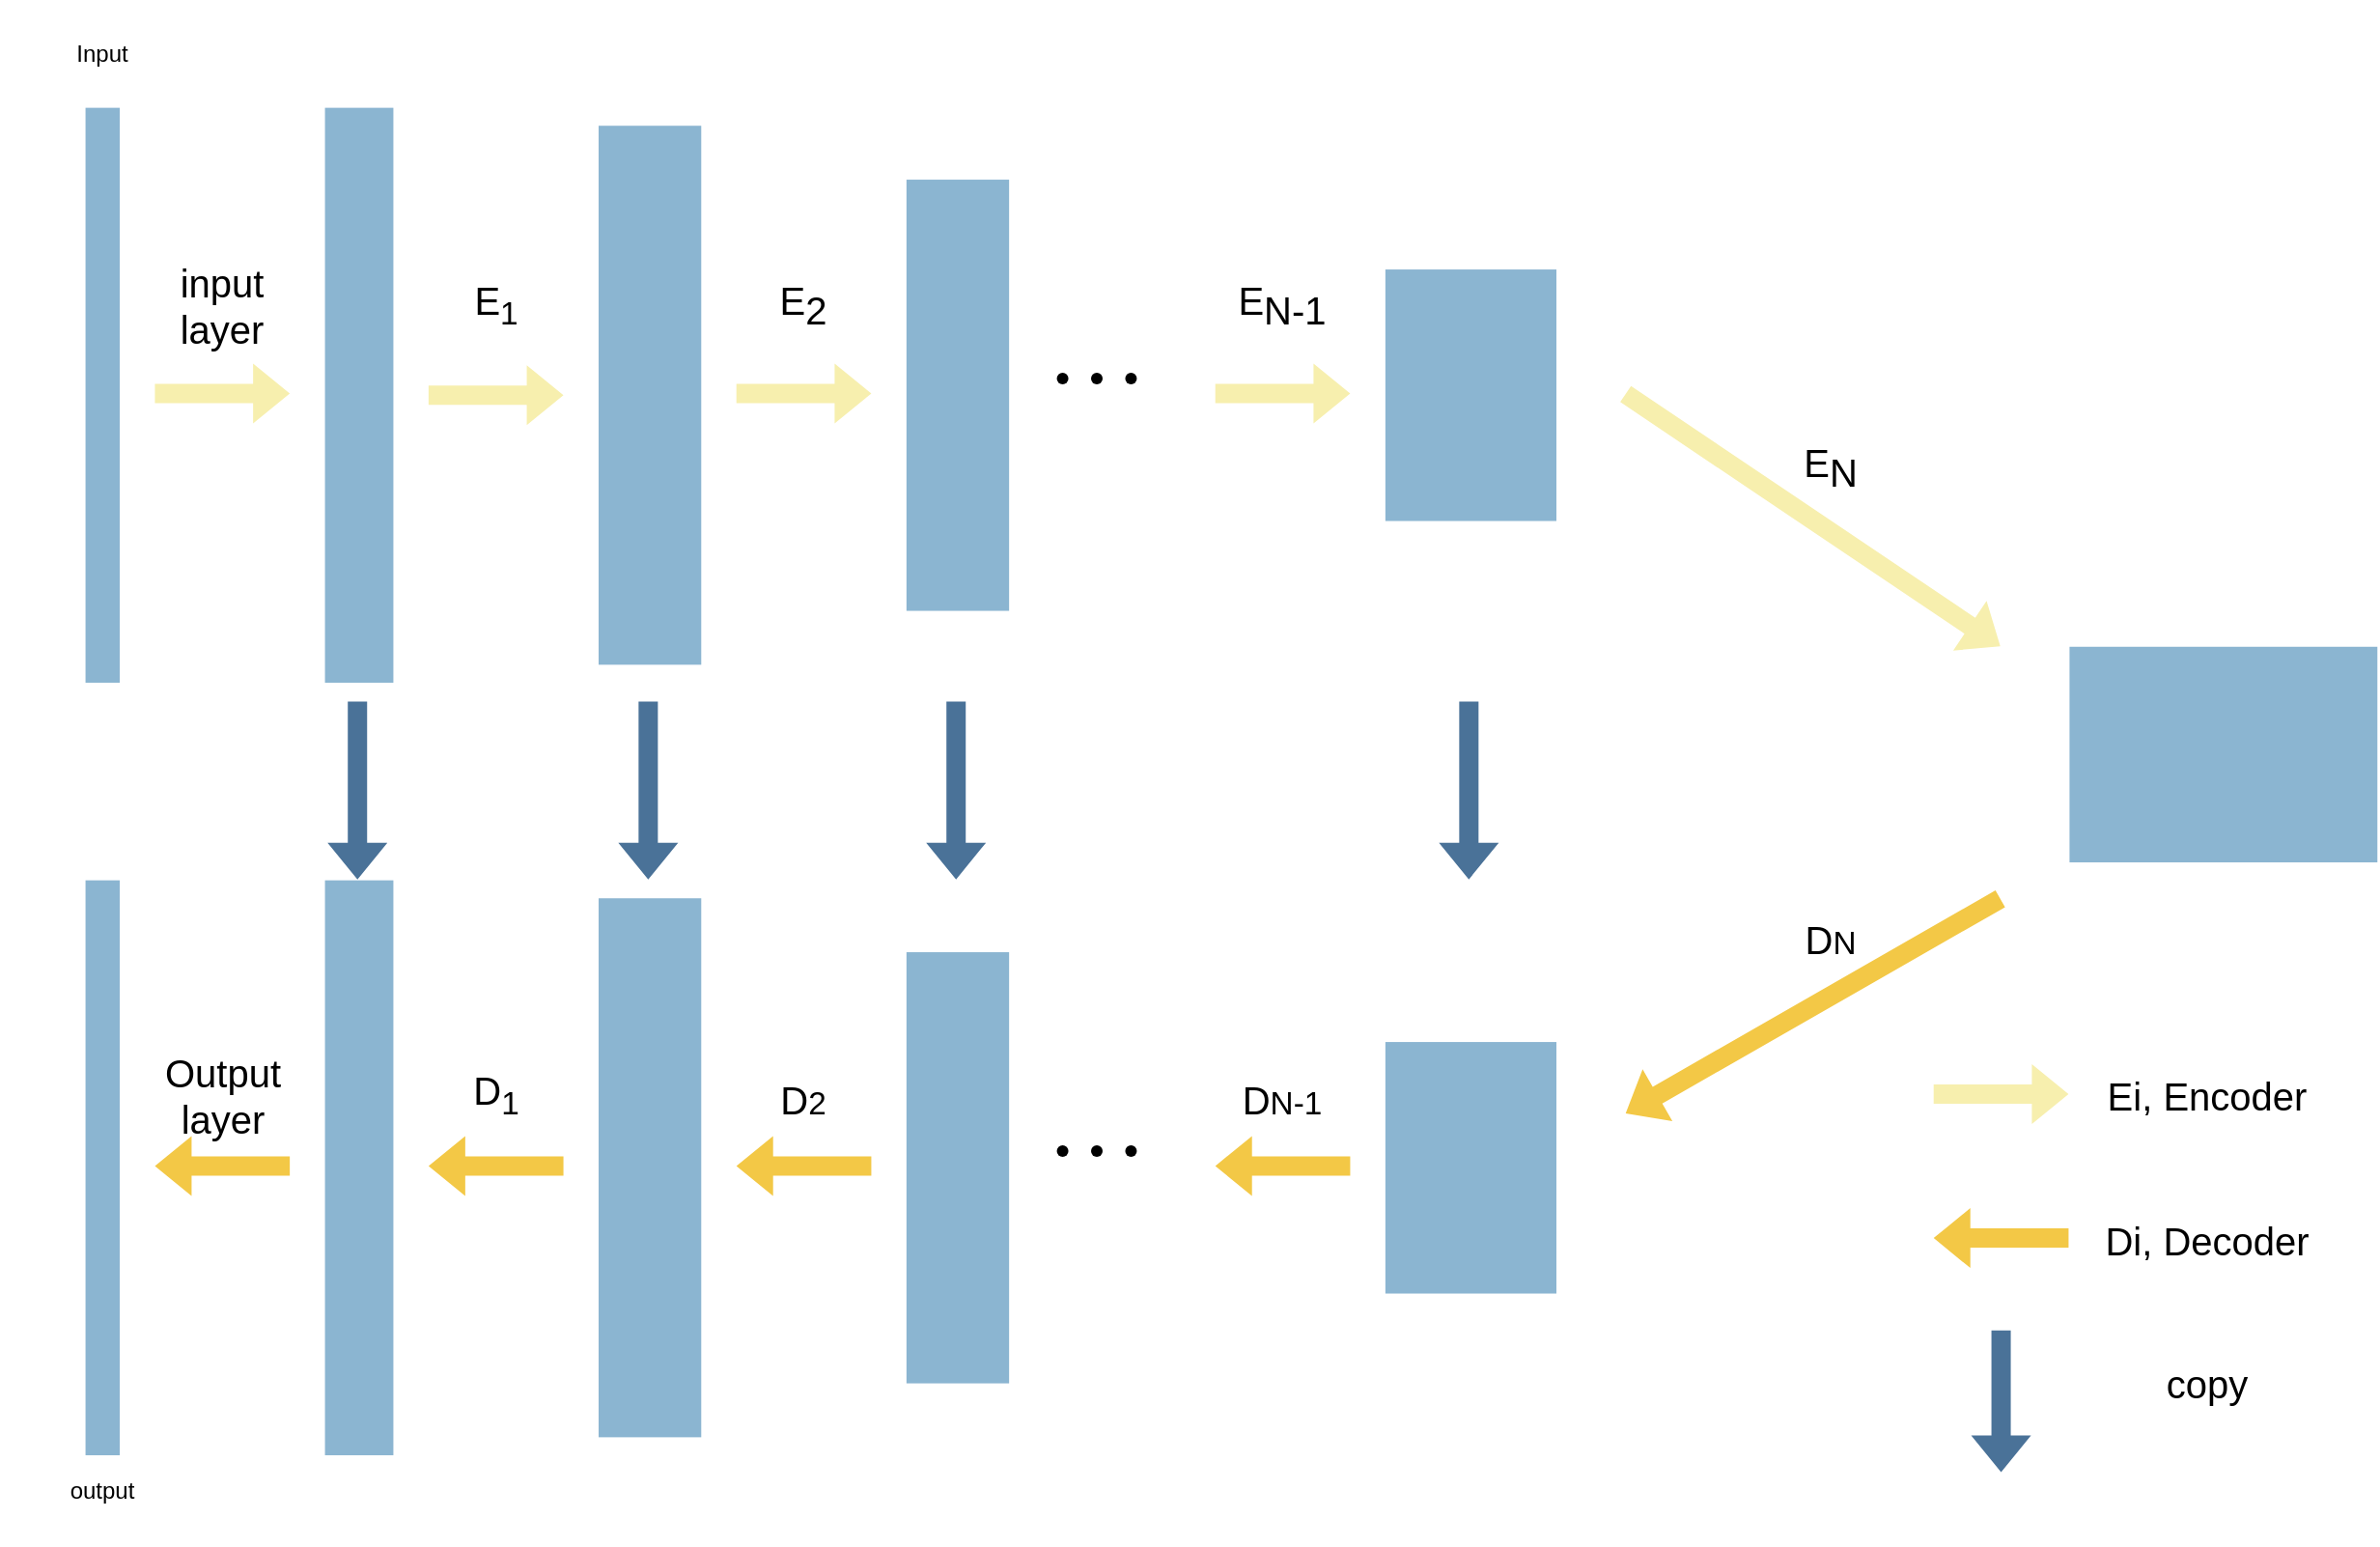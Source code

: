 <mxfile version="24.2.1" type="github">
  <diagram name="第 1 页" id="X7zsklJzZhZyyLIHyMu6">
    <mxGraphModel dx="1449" dy="1033" grid="1" gridSize="10" guides="1" tooltips="1" connect="1" arrows="1" fold="1" page="1" pageScale="1" pageWidth="1600" pageHeight="900" math="0" shadow="0">
      <root>
        <mxCell id="0" />
        <mxCell id="1" parent="0" />
        <mxCell id="IN495iSGl3dmshIJW0Bv-1" value="" style="rounded=0;whiteSpace=wrap;html=1;fillColor=#8BB5D1;strokeColor=none;" parent="1" vertex="1">
          <mxGeometry x="348.286" y="65.814" width="35.429" height="297.674" as="geometry" />
        </mxCell>
        <mxCell id="IN495iSGl3dmshIJW0Bv-2" value="Input" style="text;html=1;align=center;verticalAlign=middle;whiteSpace=wrap;rounded=0;" parent="1" vertex="1">
          <mxGeometry x="180" y="10" width="106.286" height="55.814" as="geometry" />
        </mxCell>
        <mxCell id="IN495iSGl3dmshIJW0Bv-3" value="" style="rounded=0;whiteSpace=wrap;html=1;fillColor=#8BB5D1;strokeColor=none;" parent="1" vertex="1">
          <mxGeometry x="490" y="75.116" width="53.143" height="279.07" as="geometry" />
        </mxCell>
        <mxCell id="IN495iSGl3dmshIJW0Bv-4" value="" style="rounded=0;whiteSpace=wrap;html=1;fillColor=#8BB5D1;strokeColor=none;" parent="1" vertex="1">
          <mxGeometry x="649.429" y="103.023" width="53.143" height="223.256" as="geometry" />
        </mxCell>
        <mxCell id="IN495iSGl3dmshIJW0Bv-5" value="" style="shape=flexArrow;endArrow=classic;html=1;rounded=0;fillColor=#F7EFAE;strokeColor=none;" parent="1" edge="1">
          <mxGeometry width="50" height="50" relative="1" as="geometry">
            <mxPoint x="401.429" y="214.651" as="sourcePoint" />
            <mxPoint x="472.286" y="214.651" as="targetPoint" />
          </mxGeometry>
        </mxCell>
        <mxCell id="IN495iSGl3dmshIJW0Bv-6" value="" style="shape=flexArrow;endArrow=classic;html=1;rounded=0;fillColor=#F7EFAE;strokeColor=none;" parent="1" edge="1">
          <mxGeometry width="50" height="50" relative="1" as="geometry">
            <mxPoint x="560.857" y="213.721" as="sourcePoint" />
            <mxPoint x="631.714" y="213.721" as="targetPoint" />
          </mxGeometry>
        </mxCell>
        <mxCell id="IN495iSGl3dmshIJW0Bv-7" value="" style="shape=waypoint;sketch=0;fillStyle=solid;size=6;pointerEvents=1;points=[];fillColor=none;resizable=0;rotatable=0;perimeter=centerPerimeter;snapToPoint=1;" parent="1" vertex="1">
          <mxGeometry x="755.714" y="196.047" width="20" height="20" as="geometry" />
        </mxCell>
        <mxCell id="IN495iSGl3dmshIJW0Bv-8" value="" style="shape=waypoint;sketch=0;fillStyle=solid;size=6;pointerEvents=1;points=[];fillColor=none;resizable=0;rotatable=0;perimeter=centerPerimeter;snapToPoint=1;" parent="1" vertex="1">
          <mxGeometry x="738" y="196.047" width="20" height="20" as="geometry" />
        </mxCell>
        <mxCell id="IN495iSGl3dmshIJW0Bv-9" value="" style="shape=waypoint;sketch=0;fillStyle=solid;size=6;pointerEvents=1;points=[];fillColor=none;resizable=0;rotatable=0;perimeter=centerPerimeter;snapToPoint=1;" parent="1" vertex="1">
          <mxGeometry x="720.286" y="196.047" width="20" height="20" as="geometry" />
        </mxCell>
        <mxCell id="IN495iSGl3dmshIJW0Bv-10" value="" style="shape=flexArrow;endArrow=classic;html=1;rounded=0;fillColor=#F7EFAE;strokeColor=none;" parent="1" edge="1">
          <mxGeometry width="50" height="50" relative="1" as="geometry">
            <mxPoint x="808.857" y="213.721" as="sourcePoint" />
            <mxPoint x="879.714" y="213.721" as="targetPoint" />
          </mxGeometry>
        </mxCell>
        <mxCell id="IN495iSGl3dmshIJW0Bv-11" value="" style="rounded=0;whiteSpace=wrap;html=1;fillColor=#8BB5D1;strokeColor=none;" parent="1" vertex="1">
          <mxGeometry x="897.429" y="149.535" width="88.571" height="130.233" as="geometry" />
        </mxCell>
        <mxCell id="IN495iSGl3dmshIJW0Bv-12" value="" style="shape=flexArrow;endArrow=classic;html=1;rounded=0;fillColor=#F7EFAE;strokeColor=none;" parent="1" edge="1">
          <mxGeometry width="50" height="50" relative="1" as="geometry">
            <mxPoint x="1021.429" y="213.721" as="sourcePoint" />
            <mxPoint x="1216.286" y="344.884" as="targetPoint" />
          </mxGeometry>
        </mxCell>
        <mxCell id="IN495iSGl3dmshIJW0Bv-13" value="" style="rounded=0;whiteSpace=wrap;html=1;fillColor=#8BB5D1;strokeColor=none;" parent="1" vertex="1">
          <mxGeometry x="1251.714" y="344.884" width="159.429" height="111.628" as="geometry" />
        </mxCell>
        <mxCell id="IN495iSGl3dmshIJW0Bv-14" value="" style="shape=flexArrow;endArrow=classic;html=1;rounded=0;fillColor=#F3C846;strokeColor=none;" parent="1" edge="1">
          <mxGeometry width="50" height="50" relative="1" as="geometry">
            <mxPoint x="1216.286" y="475.116" as="sourcePoint" />
            <mxPoint x="1021.429" y="586.744" as="targetPoint" />
          </mxGeometry>
        </mxCell>
        <mxCell id="IN495iSGl3dmshIJW0Bv-15" value="" style="rounded=0;whiteSpace=wrap;html=1;fillColor=#8BB5D1;strokeColor=none;" parent="1" vertex="1">
          <mxGeometry x="897.429" y="549.535" width="88.571" height="130.233" as="geometry" />
        </mxCell>
        <mxCell id="IN495iSGl3dmshIJW0Bv-16" value="" style="rounded=0;whiteSpace=wrap;html=1;fillColor=#8BB5D1;strokeColor=none;" parent="1" vertex="1">
          <mxGeometry x="649.429" y="503.023" width="53.143" height="223.256" as="geometry" />
        </mxCell>
        <mxCell id="IN495iSGl3dmshIJW0Bv-17" value="" style="rounded=0;whiteSpace=wrap;html=1;fillColor=#8BB5D1;strokeColor=none;" parent="1" vertex="1">
          <mxGeometry x="490" y="475.116" width="53.143" height="279.07" as="geometry" />
        </mxCell>
        <mxCell id="IN495iSGl3dmshIJW0Bv-18" value="" style="rounded=0;whiteSpace=wrap;html=1;fillColor=#8BB5D1;strokeColor=none;" parent="1" vertex="1">
          <mxGeometry x="348.286" y="465.814" width="35.429" height="297.674" as="geometry" />
        </mxCell>
        <mxCell id="IN495iSGl3dmshIJW0Bv-19" value="output" style="text;html=1;align=center;verticalAlign=middle;whiteSpace=wrap;rounded=0;" parent="1" vertex="1">
          <mxGeometry x="180" y="754.186" width="106.286" height="55.814" as="geometry" />
        </mxCell>
        <mxCell id="IN495iSGl3dmshIJW0Bv-20" value="" style="shape=flexArrow;endArrow=classic;html=1;rounded=0;fillColor=#F3C846;strokeColor=none;" parent="1" edge="1">
          <mxGeometry width="50" height="50" relative="1" as="geometry">
            <mxPoint x="631.714" y="613.721" as="sourcePoint" />
            <mxPoint x="560.857" y="613.721" as="targetPoint" />
          </mxGeometry>
        </mxCell>
        <mxCell id="IN495iSGl3dmshIJW0Bv-21" value="" style="shape=flexArrow;endArrow=classic;html=1;rounded=0;fillColor=#F3C846;strokeColor=none;" parent="1" edge="1">
          <mxGeometry width="50" height="50" relative="1" as="geometry">
            <mxPoint x="472.286" y="613.721" as="sourcePoint" />
            <mxPoint x="401.429" y="613.721" as="targetPoint" />
          </mxGeometry>
        </mxCell>
        <mxCell id="IN495iSGl3dmshIJW0Bv-24" value="" style="shape=waypoint;sketch=0;fillStyle=solid;size=6;pointerEvents=1;points=[];fillColor=none;resizable=0;rotatable=0;perimeter=centerPerimeter;snapToPoint=1;" parent="1" vertex="1">
          <mxGeometry x="755.714" y="596.047" width="20" height="20" as="geometry" />
        </mxCell>
        <mxCell id="IN495iSGl3dmshIJW0Bv-25" value="" style="shape=waypoint;sketch=0;fillStyle=solid;size=6;pointerEvents=1;points=[];fillColor=none;resizable=0;rotatable=0;perimeter=centerPerimeter;snapToPoint=1;" parent="1" vertex="1">
          <mxGeometry x="738" y="596.047" width="20" height="20" as="geometry" />
        </mxCell>
        <mxCell id="IN495iSGl3dmshIJW0Bv-26" value="" style="shape=waypoint;sketch=0;fillStyle=solid;size=6;pointerEvents=1;points=[];fillColor=none;resizable=0;rotatable=0;perimeter=centerPerimeter;snapToPoint=1;" parent="1" vertex="1">
          <mxGeometry x="720.286" y="596.047" width="20" height="20" as="geometry" />
        </mxCell>
        <mxCell id="IN495iSGl3dmshIJW0Bv-27" value="" style="shape=flexArrow;endArrow=classic;html=1;rounded=0;fillColor=#F3C846;strokeColor=none;" parent="1" edge="1">
          <mxGeometry width="50" height="50" relative="1" as="geometry">
            <mxPoint x="879.714" y="613.721" as="sourcePoint" />
            <mxPoint x="808.857" y="613.721" as="targetPoint" />
          </mxGeometry>
        </mxCell>
        <mxCell id="IN495iSGl3dmshIJW0Bv-28" value="" style="shape=flexArrow;endArrow=classic;html=1;rounded=0;fillColor=#F3C846;strokeColor=none;" parent="1" edge="1">
          <mxGeometry width="50" height="50" relative="1" as="geometry">
            <mxPoint x="330.571" y="613.721" as="sourcePoint" />
            <mxPoint x="259.714" y="613.721" as="targetPoint" />
          </mxGeometry>
        </mxCell>
        <mxCell id="IN495iSGl3dmshIJW0Bv-29" value="" style="rounded=0;whiteSpace=wrap;html=1;fillColor=#8BB5D1;strokeColor=none;" parent="1" vertex="1">
          <mxGeometry x="224.286" y="465.814" width="17.714" height="297.674" as="geometry" />
        </mxCell>
        <mxCell id="IN495iSGl3dmshIJW0Bv-30" value="" style="shape=flexArrow;endArrow=classic;html=1;rounded=0;fillColor=#4A7298;strokeColor=none;" parent="1" edge="1">
          <mxGeometry width="50" height="50" relative="1" as="geometry">
            <mxPoint x="940.669" y="372.791" as="sourcePoint" />
            <mxPoint x="940.669" y="465.814" as="targetPoint" />
          </mxGeometry>
        </mxCell>
        <mxCell id="IN495iSGl3dmshIJW0Bv-31" value="" style="shape=flexArrow;endArrow=classic;html=1;rounded=0;fillColor=#4A7298;strokeColor=none;" parent="1" edge="1">
          <mxGeometry width="50" height="50" relative="1" as="geometry">
            <mxPoint x="515.686" y="372.791" as="sourcePoint" />
            <mxPoint x="515.686" y="465.814" as="targetPoint" />
          </mxGeometry>
        </mxCell>
        <mxCell id="IN495iSGl3dmshIJW0Bv-32" value="" style="shape=flexArrow;endArrow=classic;html=1;rounded=0;fillColor=#4A7298;strokeColor=none;" parent="1" edge="1">
          <mxGeometry width="50" height="50" relative="1" as="geometry">
            <mxPoint x="365.114" y="372.791" as="sourcePoint" />
            <mxPoint x="365.114" y="465.814" as="targetPoint" />
          </mxGeometry>
        </mxCell>
        <mxCell id="IN495iSGl3dmshIJW0Bv-33" value="" style="shape=flexArrow;endArrow=classic;html=1;rounded=0;fillColor=#4A7298;strokeColor=none;" parent="1" edge="1">
          <mxGeometry width="50" height="50" relative="1" as="geometry">
            <mxPoint x="675.114" y="372.791" as="sourcePoint" />
            <mxPoint x="675.114" y="465.814" as="targetPoint" />
          </mxGeometry>
        </mxCell>
        <mxCell id="IN495iSGl3dmshIJW0Bv-34" value="E&lt;sub&gt;1&lt;/sub&gt;" style="text;html=1;align=center;verticalAlign=middle;whiteSpace=wrap;rounded=0;fontSize=20;" parent="1" vertex="1">
          <mxGeometry x="383.714" y="140.233" width="106.286" height="55.814" as="geometry" />
        </mxCell>
        <mxCell id="IN495iSGl3dmshIJW0Bv-35" value="E&lt;sub style=&quot;font-size: 20px;&quot;&gt;N&lt;/sub&gt;" style="text;html=1;align=center;verticalAlign=middle;whiteSpace=wrap;rounded=0;fontSize=20;" parent="1" vertex="1">
          <mxGeometry x="1074.571" y="223.953" width="106.286" height="55.814" as="geometry" />
        </mxCell>
        <mxCell id="IN495iSGl3dmshIJW0Bv-36" value="E&lt;sub style=&quot;font-size: 20px;&quot;&gt;N-1&lt;/sub&gt;" style="text;html=1;align=center;verticalAlign=middle;whiteSpace=wrap;rounded=0;fontSize=20;" parent="1" vertex="1">
          <mxGeometry x="791.143" y="140.233" width="106.286" height="55.814" as="geometry" />
        </mxCell>
        <mxCell id="IN495iSGl3dmshIJW0Bv-37" value="E&lt;sub style=&quot;font-size: 20px;&quot;&gt;2&lt;/sub&gt;" style="text;html=1;align=center;verticalAlign=middle;whiteSpace=wrap;rounded=0;fontSize=20;" parent="1" vertex="1">
          <mxGeometry x="543.143" y="140.233" width="106.286" height="55.814" as="geometry" />
        </mxCell>
        <mxCell id="IN495iSGl3dmshIJW0Bv-38" value="&lt;span style=&quot;font-size: 20px;&quot;&gt;&lt;span style=&quot;vertical-align: sub; font-size: 20px;&quot;&gt;D&lt;/span&gt;&lt;sub&gt;N&lt;/sub&gt;&lt;/span&gt;" style="text;html=1;align=center;verticalAlign=middle;whiteSpace=wrap;rounded=0;fontSize=20;" parent="1" vertex="1">
          <mxGeometry x="1074.571" y="465.812" width="106.286" height="55.814" as="geometry" />
        </mxCell>
        <mxCell id="IN495iSGl3dmshIJW0Bv-39" value="&lt;span style=&quot;font-size: 20px;&quot;&gt;&lt;span style=&quot;vertical-align: sub; font-size: 20px;&quot;&gt;D&lt;/span&gt;&lt;sub&gt;N-1&lt;/sub&gt;&lt;/span&gt;" style="text;html=1;align=center;verticalAlign=middle;whiteSpace=wrap;rounded=0;fontSize=20;" parent="1" vertex="1">
          <mxGeometry x="791.143" y="549.533" width="106.286" height="55.814" as="geometry" />
        </mxCell>
        <mxCell id="IN495iSGl3dmshIJW0Bv-40" value="&lt;span style=&quot;font-size: 20px;&quot;&gt;&lt;span style=&quot;vertical-align: sub; font-size: 20px;&quot;&gt;D&lt;/span&gt;&lt;sub&gt;2&lt;/sub&gt;&lt;/span&gt;" style="text;html=1;align=center;verticalAlign=middle;whiteSpace=wrap;rounded=0;fontSize=20;" parent="1" vertex="1">
          <mxGeometry x="543.143" y="549.533" width="106.286" height="55.814" as="geometry" />
        </mxCell>
        <mxCell id="IN495iSGl3dmshIJW0Bv-41" value="&lt;font style=&quot;font-size: 20px;&quot;&gt;D&lt;sub&gt;1&lt;/sub&gt;&lt;/font&gt;" style="text;html=1;align=center;verticalAlign=middle;whiteSpace=wrap;rounded=0;" parent="1" vertex="1">
          <mxGeometry x="383.714" y="549.535" width="106.286" height="55.814" as="geometry" />
        </mxCell>
        <mxCell id="IN495iSGl3dmshIJW0Bv-42" value="Output layer" style="text;html=1;align=center;verticalAlign=middle;whiteSpace=wrap;rounded=0;fontSize=20;" parent="1" vertex="1">
          <mxGeometry x="259.714" y="549.533" width="70.857" height="55.814" as="geometry" />
        </mxCell>
        <mxCell id="IN495iSGl3dmshIJW0Bv-43" value="" style="shape=flexArrow;endArrow=classic;html=1;rounded=0;fillColor=#F7EFAE;strokeColor=none;" parent="1" edge="1">
          <mxGeometry width="50" height="50" relative="1" as="geometry">
            <mxPoint x="1180.857" y="576.512" as="sourcePoint" />
            <mxPoint x="1251.714" y="576.512" as="targetPoint" />
          </mxGeometry>
        </mxCell>
        <mxCell id="IN495iSGl3dmshIJW0Bv-44" value="Ei, Encoder" style="text;html=1;align=center;verticalAlign=middle;whiteSpace=wrap;rounded=0;fontSize=20;" parent="1" vertex="1">
          <mxGeometry x="1251.716" y="549.535" width="141.714" height="55.814" as="geometry" />
        </mxCell>
        <mxCell id="IN495iSGl3dmshIJW0Bv-46" value="Di, Decoder" style="text;html=1;align=center;verticalAlign=middle;whiteSpace=wrap;rounded=0;labelPosition=center;verticalLabelPosition=middle;fontSize=20;" parent="1" vertex="1">
          <mxGeometry x="1251.716" y="623.953" width="141.714" height="55.814" as="geometry" />
        </mxCell>
        <mxCell id="IN495iSGl3dmshIJW0Bv-47" value="" style="shape=flexArrow;endArrow=classic;html=1;rounded=0;fillColor=#F3C846;strokeColor=none;" parent="1" edge="1">
          <mxGeometry width="50" height="50" relative="1" as="geometry">
            <mxPoint x="1251.714" y="651.06" as="sourcePoint" />
            <mxPoint x="1180.857" y="651.06" as="targetPoint" />
          </mxGeometry>
        </mxCell>
        <mxCell id="IN495iSGl3dmshIJW0Bv-48" value="" style="shape=flexArrow;endArrow=classic;html=1;rounded=0;fillColor=#4A7298;strokeColor=none;" parent="1" edge="1">
          <mxGeometry width="50" height="50" relative="1" as="geometry">
            <mxPoint x="1216.286" y="698.372" as="sourcePoint" />
            <mxPoint x="1216.286" y="772.791" as="targetPoint" />
          </mxGeometry>
        </mxCell>
        <mxCell id="IN495iSGl3dmshIJW0Bv-49" value="copy" style="text;html=1;align=center;verticalAlign=middle;whiteSpace=wrap;rounded=0;labelPosition=center;verticalLabelPosition=middle;fontSize=20;" parent="1" vertex="1">
          <mxGeometry x="1251.716" y="698.372" width="141.714" height="55.814" as="geometry" />
        </mxCell>
        <mxCell id="IN495iSGl3dmshIJW0Bv-50" value="" style="rounded=0;whiteSpace=wrap;html=1;fillColor=#8BB5D1;strokeColor=none;" parent="1" vertex="1">
          <mxGeometry x="224.286" y="65.814" width="17.714" height="297.674" as="geometry" />
        </mxCell>
        <mxCell id="IN495iSGl3dmshIJW0Bv-52" value="" style="shape=flexArrow;endArrow=classic;html=1;rounded=0;fillColor=#F7EFAE;strokeColor=none;" parent="1" edge="1">
          <mxGeometry width="50" height="50" relative="1" as="geometry">
            <mxPoint x="259.714" y="213.721" as="sourcePoint" />
            <mxPoint x="330.571" y="213.721" as="targetPoint" />
          </mxGeometry>
        </mxCell>
        <mxCell id="IN495iSGl3dmshIJW0Bv-53" value="input&lt;div style=&quot;font-size: 20px;&quot;&gt;layer&lt;/div&gt;" style="text;html=1;align=center;verticalAlign=middle;whiteSpace=wrap;rounded=0;fontSize=20;" parent="1" vertex="1">
          <mxGeometry x="242" y="140.233" width="106.286" height="55.814" as="geometry" />
        </mxCell>
      </root>
    </mxGraphModel>
  </diagram>
</mxfile>
